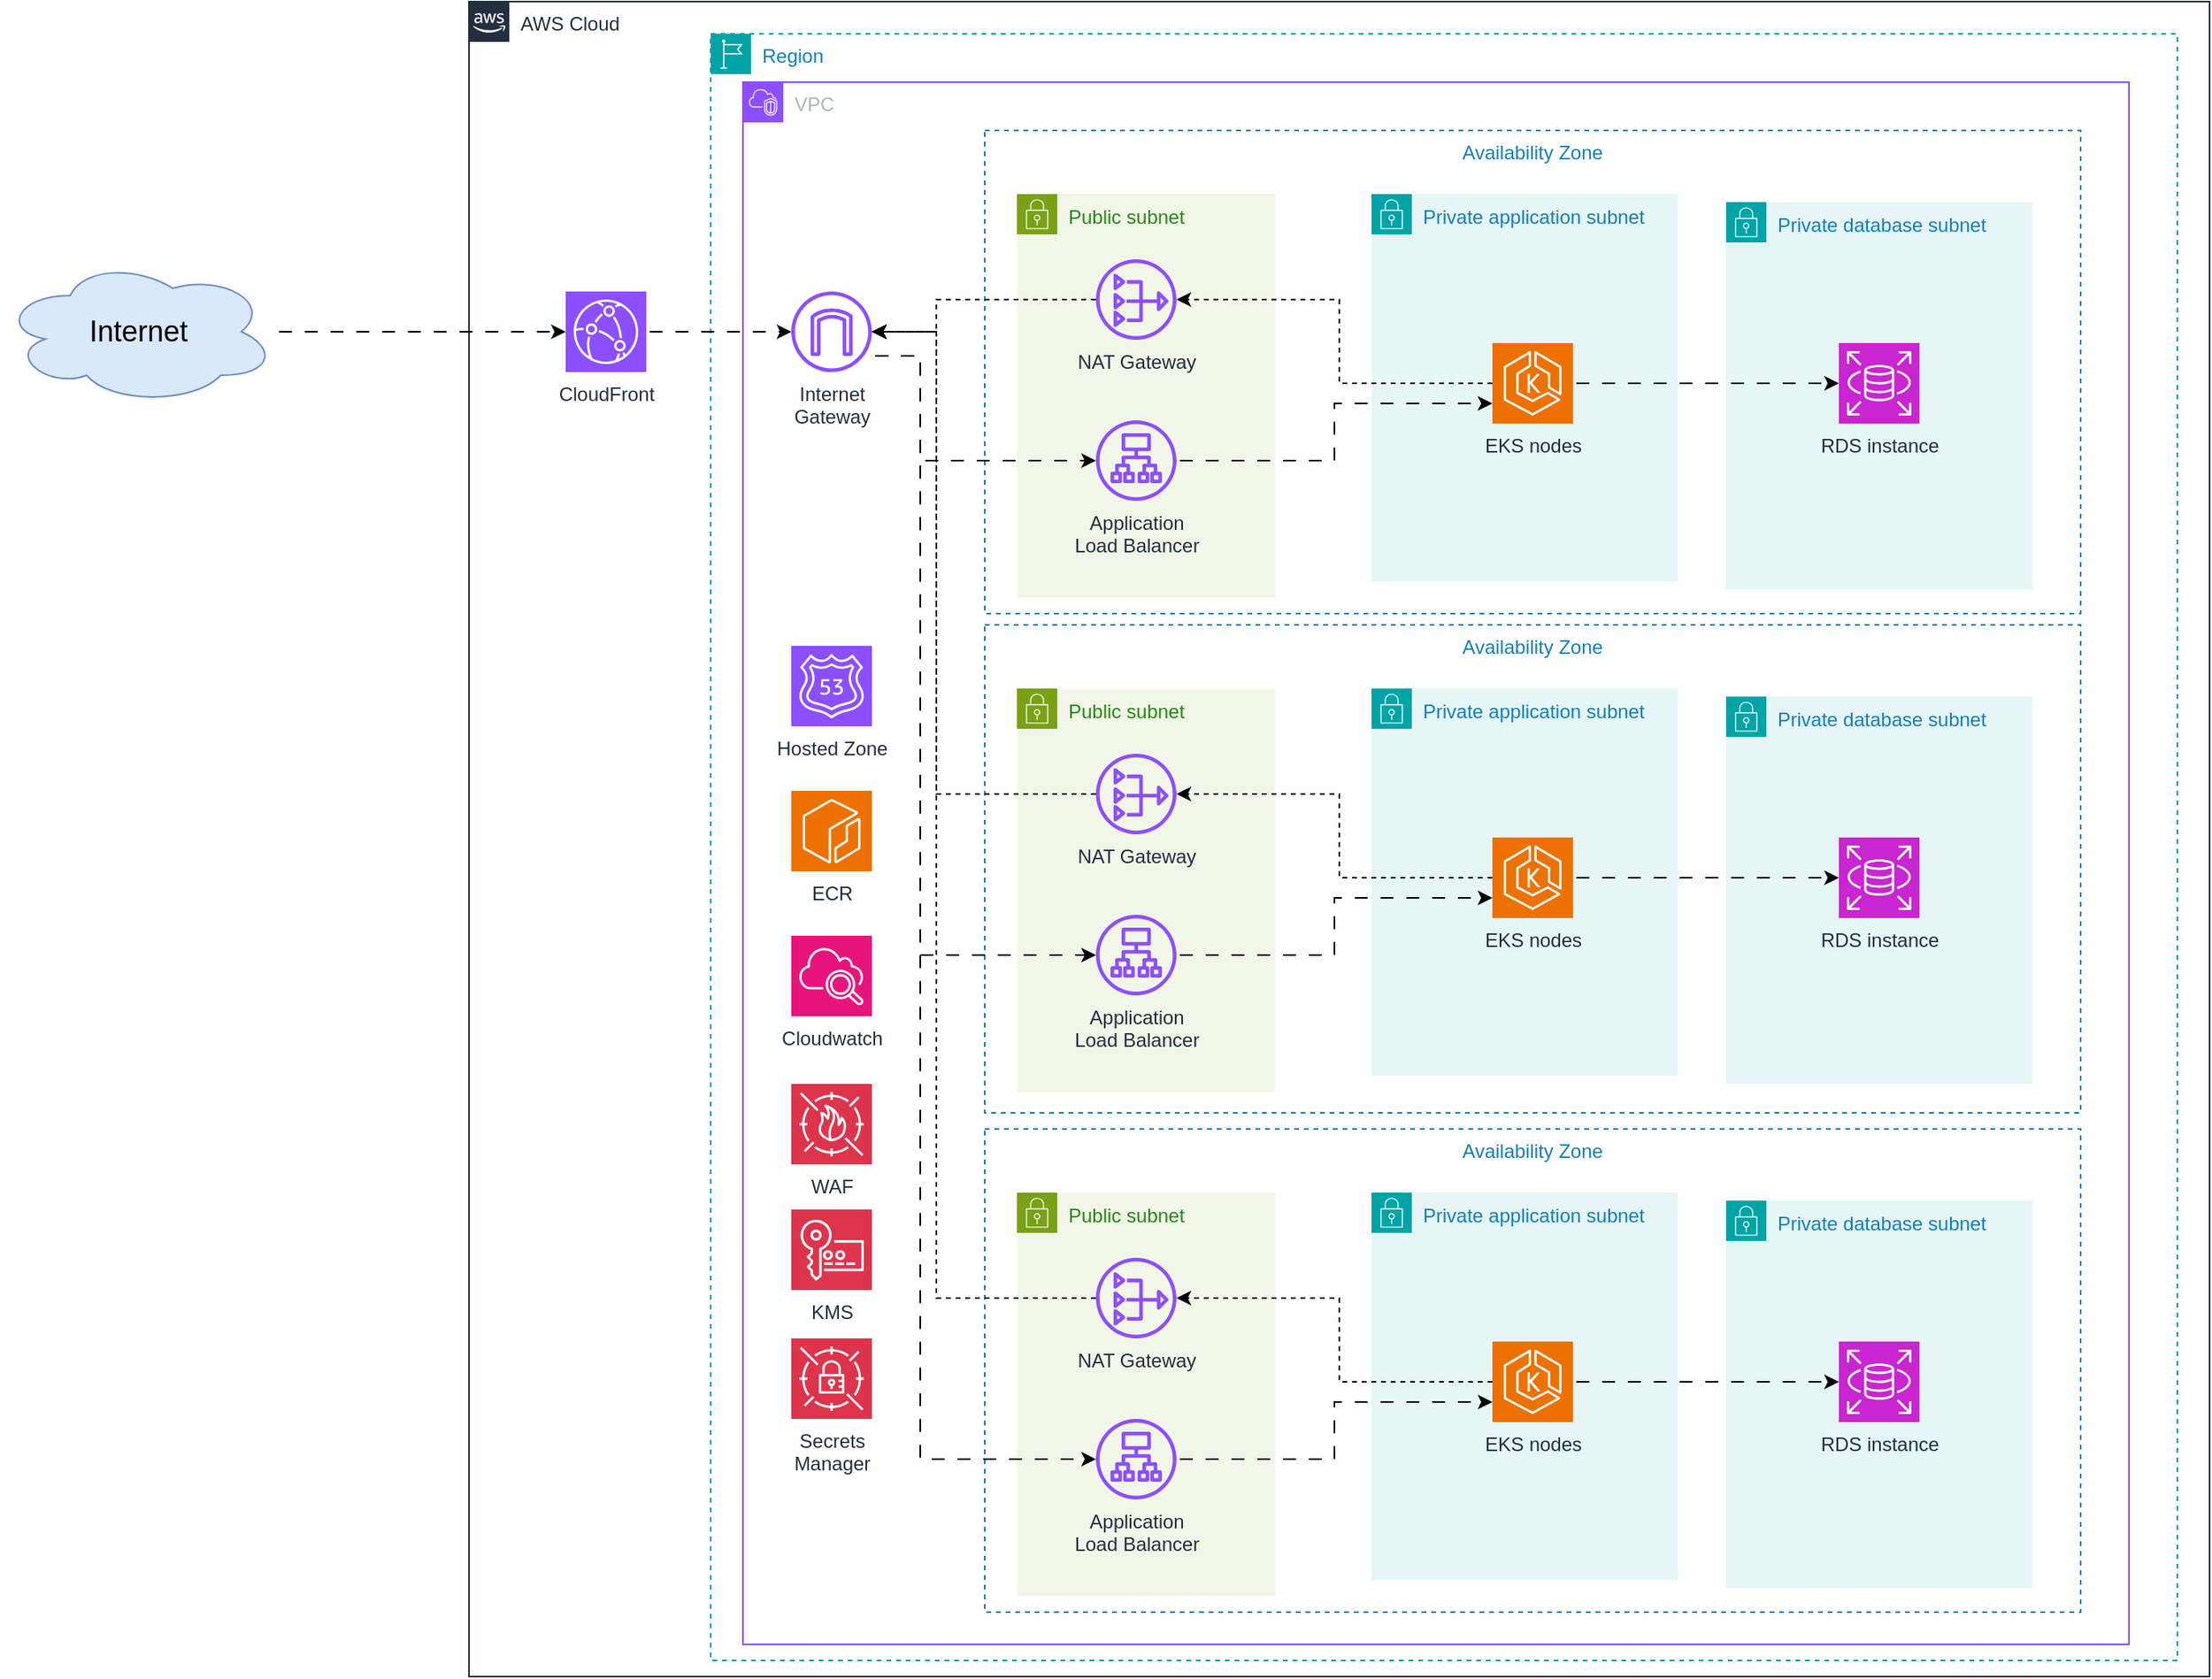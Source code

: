 <mxfile version="28.2.8">
  <diagram name="Página-1" id="AUzd9HYAF78ZB8-kdAsQ">
    <mxGraphModel dx="2037" dy="1206" grid="1" gridSize="10" guides="1" tooltips="1" connect="1" arrows="1" fold="1" page="1" pageScale="1" pageWidth="827" pageHeight="1169" math="0" shadow="0">
      <root>
        <mxCell id="0" />
        <mxCell id="1" parent="0" />
        <mxCell id="GoWQ3y0VbU6WLdOOm67q-1" value="AWS Cloud" style="points=[[0,0],[0.25,0],[0.5,0],[0.75,0],[1,0],[1,0.25],[1,0.5],[1,0.75],[1,1],[0.75,1],[0.5,1],[0.25,1],[0,1],[0,0.75],[0,0.5],[0,0.25]];outlineConnect=0;gradientColor=none;html=1;whiteSpace=wrap;fontSize=12;fontStyle=0;container=1;pointerEvents=0;collapsible=0;recursiveResize=0;shape=mxgraph.aws4.group;grIcon=mxgraph.aws4.group_aws_cloud_alt;strokeColor=#232F3E;fillColor=none;verticalAlign=top;align=left;spacingLeft=30;fontColor=#232F3E;dashed=0;" vertex="1" parent="1">
          <mxGeometry x="530" y="90" width="1080" height="1040" as="geometry" />
        </mxCell>
        <mxCell id="GoWQ3y0VbU6WLdOOm67q-52" value="CloudFront" style="sketch=0;points=[[0,0,0],[0.25,0,0],[0.5,0,0],[0.75,0,0],[1,0,0],[0,1,0],[0.25,1,0],[0.5,1,0],[0.75,1,0],[1,1,0],[0,0.25,0],[0,0.5,0],[0,0.75,0],[1,0.25,0],[1,0.5,0],[1,0.75,0]];outlineConnect=0;fontColor=#232F3E;fillColor=#8C4FFF;strokeColor=#ffffff;dashed=0;verticalLabelPosition=bottom;verticalAlign=top;align=center;html=1;fontSize=12;fontStyle=0;aspect=fixed;shape=mxgraph.aws4.resourceIcon;resIcon=mxgraph.aws4.cloudfront;" vertex="1" parent="GoWQ3y0VbU6WLdOOm67q-1">
          <mxGeometry x="60" y="180" width="50" height="50" as="geometry" />
        </mxCell>
        <mxCell id="GoWQ3y0VbU6WLdOOm67q-2" value="Region" style="points=[[0,0],[0.25,0],[0.5,0],[0.75,0],[1,0],[1,0.25],[1,0.5],[1,0.75],[1,1],[0.75,1],[0.5,1],[0.25,1],[0,1],[0,0.75],[0,0.5],[0,0.25]];outlineConnect=0;gradientColor=none;html=1;whiteSpace=wrap;fontSize=12;fontStyle=0;container=1;pointerEvents=0;collapsible=0;recursiveResize=0;shape=mxgraph.aws4.group;grIcon=mxgraph.aws4.group_region;strokeColor=#00A4A6;fillColor=none;verticalAlign=top;align=left;spacingLeft=30;fontColor=#147EBA;dashed=1;" vertex="1" parent="1">
          <mxGeometry x="680" y="110" width="910" height="1010" as="geometry" />
        </mxCell>
        <mxCell id="GoWQ3y0VbU6WLdOOm67q-7" value="VPC" style="points=[[0,0],[0.25,0],[0.5,0],[0.75,0],[1,0],[1,0.25],[1,0.5],[1,0.75],[1,1],[0.75,1],[0.5,1],[0.25,1],[0,1],[0,0.75],[0,0.5],[0,0.25]];outlineConnect=0;gradientColor=none;html=1;whiteSpace=wrap;fontSize=12;fontStyle=0;container=1;pointerEvents=0;collapsible=0;recursiveResize=0;shape=mxgraph.aws4.group;grIcon=mxgraph.aws4.group_vpc2;strokeColor=#8C4FFF;fillColor=none;verticalAlign=top;align=left;spacingLeft=30;fontColor=#AAB7B8;dashed=0;" vertex="1" parent="1">
          <mxGeometry x="700" y="140" width="860" height="970" as="geometry" />
        </mxCell>
        <mxCell id="GoWQ3y0VbU6WLdOOm67q-4" value="Availability Zone" style="fillColor=none;strokeColor=#147EBA;dashed=1;verticalAlign=top;fontStyle=0;fontColor=#147EBA;whiteSpace=wrap;html=1;" vertex="1" parent="GoWQ3y0VbU6WLdOOm67q-7">
          <mxGeometry x="150" y="30" width="680" height="300" as="geometry" />
        </mxCell>
        <mxCell id="GoWQ3y0VbU6WLdOOm67q-8" value="Public subnet" style="points=[[0,0],[0.25,0],[0.5,0],[0.75,0],[1,0],[1,0.25],[1,0.5],[1,0.75],[1,1],[0.75,1],[0.5,1],[0.25,1],[0,1],[0,0.75],[0,0.5],[0,0.25]];outlineConnect=0;gradientColor=none;html=1;whiteSpace=wrap;fontSize=12;fontStyle=0;container=1;pointerEvents=0;collapsible=0;recursiveResize=0;shape=mxgraph.aws4.group;grIcon=mxgraph.aws4.group_security_group;grStroke=0;strokeColor=#7AA116;fillColor=#F2F6E8;verticalAlign=top;align=left;spacingLeft=30;fontColor=#248814;dashed=0;" vertex="1" parent="GoWQ3y0VbU6WLdOOm67q-7">
          <mxGeometry x="170" y="69.5" width="160" height="250.5" as="geometry" />
        </mxCell>
        <mxCell id="GoWQ3y0VbU6WLdOOm67q-13" value="NAT Gateway" style="sketch=0;outlineConnect=0;fontColor=#232F3E;gradientColor=none;fillColor=#8C4FFF;strokeColor=none;dashed=0;verticalLabelPosition=bottom;verticalAlign=top;align=center;html=1;fontSize=12;fontStyle=0;aspect=fixed;pointerEvents=1;shape=mxgraph.aws4.nat_gateway;" vertex="1" parent="GoWQ3y0VbU6WLdOOm67q-8">
          <mxGeometry x="49" y="40.5" width="50" height="50" as="geometry" />
        </mxCell>
        <mxCell id="GoWQ3y0VbU6WLdOOm67q-9" value="Private application subnet" style="points=[[0,0],[0.25,0],[0.5,0],[0.75,0],[1,0],[1,0.25],[1,0.5],[1,0.75],[1,1],[0.75,1],[0.5,1],[0.25,1],[0,1],[0,0.75],[0,0.5],[0,0.25]];outlineConnect=0;gradientColor=none;html=1;whiteSpace=wrap;fontSize=12;fontStyle=0;container=1;pointerEvents=0;collapsible=0;recursiveResize=0;shape=mxgraph.aws4.group;grIcon=mxgraph.aws4.group_security_group;grStroke=0;strokeColor=#00A4A6;fillColor=#E6F6F7;verticalAlign=top;align=left;spacingLeft=30;fontColor=#147EBA;dashed=0;" vertex="1" parent="GoWQ3y0VbU6WLdOOm67q-7">
          <mxGeometry x="390" y="69.5" width="190" height="240.5" as="geometry" />
        </mxCell>
        <mxCell id="GoWQ3y0VbU6WLdOOm67q-16" value="EKS nodes" style="sketch=0;points=[[0,0,0],[0.25,0,0],[0.5,0,0],[0.75,0,0],[1,0,0],[0,1,0],[0.25,1,0],[0.5,1,0],[0.75,1,0],[1,1,0],[0,0.25,0],[0,0.5,0],[0,0.75,0],[1,0.25,0],[1,0.5,0],[1,0.75,0]];outlineConnect=0;fontColor=#232F3E;fillColor=#ED7100;strokeColor=#ffffff;dashed=0;verticalLabelPosition=bottom;verticalAlign=top;align=center;html=1;fontSize=12;fontStyle=0;aspect=fixed;shape=mxgraph.aws4.resourceIcon;resIcon=mxgraph.aws4.eks;" vertex="1" parent="GoWQ3y0VbU6WLdOOm67q-9">
          <mxGeometry x="75" y="92.5" width="50" height="50" as="geometry" />
        </mxCell>
        <mxCell id="GoWQ3y0VbU6WLdOOm67q-22" style="edgeStyle=orthogonalEdgeStyle;rounded=0;orthogonalLoop=1;jettySize=auto;html=1;flowAnimation=1;" edge="1" parent="GoWQ3y0VbU6WLdOOm67q-7" source="GoWQ3y0VbU6WLdOOm67q-12" target="GoWQ3y0VbU6WLdOOm67q-14">
          <mxGeometry relative="1" as="geometry">
            <Array as="points">
              <mxPoint x="110" y="170" />
              <mxPoint x="110" y="235" />
            </Array>
          </mxGeometry>
        </mxCell>
        <mxCell id="GoWQ3y0VbU6WLdOOm67q-12" value="Internet&lt;div&gt;Gateway&lt;/div&gt;" style="sketch=0;outlineConnect=0;fontColor=#232F3E;gradientColor=none;fillColor=#8C4FFF;strokeColor=none;dashed=0;verticalLabelPosition=bottom;verticalAlign=top;align=center;html=1;fontSize=12;fontStyle=0;aspect=fixed;pointerEvents=1;shape=mxgraph.aws4.internet_gateway;" vertex="1" parent="GoWQ3y0VbU6WLdOOm67q-7">
          <mxGeometry x="30" y="130" width="50" height="50" as="geometry" />
        </mxCell>
        <mxCell id="GoWQ3y0VbU6WLdOOm67q-14" value="Application&lt;div&gt;Load Balancer&lt;/div&gt;" style="sketch=0;outlineConnect=0;fontColor=#232F3E;gradientColor=none;fillColor=#8C4FFF;strokeColor=none;dashed=0;verticalLabelPosition=bottom;verticalAlign=top;align=center;html=1;fontSize=12;fontStyle=0;aspect=fixed;pointerEvents=1;shape=mxgraph.aws4.application_load_balancer;" vertex="1" parent="GoWQ3y0VbU6WLdOOm67q-7">
          <mxGeometry x="219" y="210" width="50" height="50" as="geometry" />
        </mxCell>
        <mxCell id="GoWQ3y0VbU6WLdOOm67q-20" style="edgeStyle=orthogonalEdgeStyle;rounded=0;orthogonalLoop=1;jettySize=auto;html=1;flowAnimation=1;dashed=1;" edge="1" parent="GoWQ3y0VbU6WLdOOm67q-7" source="GoWQ3y0VbU6WLdOOm67q-16" target="GoWQ3y0VbU6WLdOOm67q-13">
          <mxGeometry relative="1" as="geometry">
            <Array as="points">
              <mxPoint x="370" y="187" />
              <mxPoint x="370" y="135" />
            </Array>
          </mxGeometry>
        </mxCell>
        <mxCell id="GoWQ3y0VbU6WLdOOm67q-18" value="Private database subnet" style="points=[[0,0],[0.25,0],[0.5,0],[0.75,0],[1,0],[1,0.25],[1,0.5],[1,0.75],[1,1],[0.75,1],[0.5,1],[0.25,1],[0,1],[0,0.75],[0,0.5],[0,0.25]];outlineConnect=0;gradientColor=none;html=1;whiteSpace=wrap;fontSize=12;fontStyle=0;container=1;pointerEvents=0;collapsible=0;recursiveResize=0;shape=mxgraph.aws4.group;grIcon=mxgraph.aws4.group_security_group;grStroke=0;strokeColor=#00A4A6;fillColor=#E6F6F7;verticalAlign=top;align=left;spacingLeft=30;fontColor=#147EBA;dashed=0;" vertex="1" parent="GoWQ3y0VbU6WLdOOm67q-7">
          <mxGeometry x="610" y="74.5" width="190" height="240.5" as="geometry" />
        </mxCell>
        <mxCell id="GoWQ3y0VbU6WLdOOm67q-15" value="RDS instance" style="sketch=0;points=[[0,0,0],[0.25,0,0],[0.5,0,0],[0.75,0,0],[1,0,0],[0,1,0],[0.25,1,0],[0.5,1,0],[0.75,1,0],[1,1,0],[0,0.25,0],[0,0.5,0],[0,0.75,0],[1,0.25,0],[1,0.5,0],[1,0.75,0]];outlineConnect=0;fontColor=#232F3E;fillColor=#C925D1;strokeColor=#ffffff;dashed=0;verticalLabelPosition=bottom;verticalAlign=top;align=center;html=1;fontSize=12;fontStyle=0;aspect=fixed;shape=mxgraph.aws4.resourceIcon;resIcon=mxgraph.aws4.rds;" vertex="1" parent="GoWQ3y0VbU6WLdOOm67q-18">
          <mxGeometry x="70" y="87.5" width="50" height="50" as="geometry" />
        </mxCell>
        <mxCell id="GoWQ3y0VbU6WLdOOm67q-19" style="edgeStyle=orthogonalEdgeStyle;rounded=0;orthogonalLoop=1;jettySize=auto;html=1;flowAnimation=1;dashed=1;" edge="1" parent="GoWQ3y0VbU6WLdOOm67q-7" source="GoWQ3y0VbU6WLdOOm67q-13" target="GoWQ3y0VbU6WLdOOm67q-12">
          <mxGeometry relative="1" as="geometry">
            <Array as="points">
              <mxPoint x="120" y="135" />
              <mxPoint x="120" y="155" />
            </Array>
          </mxGeometry>
        </mxCell>
        <mxCell id="GoWQ3y0VbU6WLdOOm67q-21" style="edgeStyle=orthogonalEdgeStyle;rounded=0;orthogonalLoop=1;jettySize=auto;html=1;entryX=0;entryY=0.5;entryDx=0;entryDy=0;entryPerimeter=0;flowAnimation=1;" edge="1" parent="GoWQ3y0VbU6WLdOOm67q-7" source="GoWQ3y0VbU6WLdOOm67q-16" target="GoWQ3y0VbU6WLdOOm67q-15">
          <mxGeometry relative="1" as="geometry" />
        </mxCell>
        <mxCell id="GoWQ3y0VbU6WLdOOm67q-23" style="edgeStyle=orthogonalEdgeStyle;rounded=0;orthogonalLoop=1;jettySize=auto;html=1;entryX=0;entryY=0.75;entryDx=0;entryDy=0;entryPerimeter=0;flowAnimation=1;" edge="1" parent="GoWQ3y0VbU6WLdOOm67q-7" source="GoWQ3y0VbU6WLdOOm67q-14" target="GoWQ3y0VbU6WLdOOm67q-16">
          <mxGeometry relative="1" as="geometry" />
        </mxCell>
        <mxCell id="GoWQ3y0VbU6WLdOOm67q-24" value="Availability Zone" style="fillColor=none;strokeColor=#147EBA;dashed=1;verticalAlign=top;fontStyle=0;fontColor=#147EBA;whiteSpace=wrap;html=1;" vertex="1" parent="GoWQ3y0VbU6WLdOOm67q-7">
          <mxGeometry x="150" y="337" width="680" height="303" as="geometry" />
        </mxCell>
        <mxCell id="GoWQ3y0VbU6WLdOOm67q-25" value="Public subnet" style="points=[[0,0],[0.25,0],[0.5,0],[0.75,0],[1,0],[1,0.25],[1,0.5],[1,0.75],[1,1],[0.75,1],[0.5,1],[0.25,1],[0,1],[0,0.75],[0,0.5],[0,0.25]];outlineConnect=0;gradientColor=none;html=1;whiteSpace=wrap;fontSize=12;fontStyle=0;container=1;pointerEvents=0;collapsible=0;recursiveResize=0;shape=mxgraph.aws4.group;grIcon=mxgraph.aws4.group_security_group;grStroke=0;strokeColor=#7AA116;fillColor=#F2F6E8;verticalAlign=top;align=left;spacingLeft=30;fontColor=#248814;dashed=0;" vertex="1" parent="GoWQ3y0VbU6WLdOOm67q-7">
          <mxGeometry x="170" y="376.5" width="160" height="250.5" as="geometry" />
        </mxCell>
        <mxCell id="GoWQ3y0VbU6WLdOOm67q-26" value="NAT Gateway" style="sketch=0;outlineConnect=0;fontColor=#232F3E;gradientColor=none;fillColor=#8C4FFF;strokeColor=none;dashed=0;verticalLabelPosition=bottom;verticalAlign=top;align=center;html=1;fontSize=12;fontStyle=0;aspect=fixed;pointerEvents=1;shape=mxgraph.aws4.nat_gateway;" vertex="1" parent="GoWQ3y0VbU6WLdOOm67q-25">
          <mxGeometry x="49" y="40.5" width="50" height="50" as="geometry" />
        </mxCell>
        <mxCell id="GoWQ3y0VbU6WLdOOm67q-27" value="Private application subnet" style="points=[[0,0],[0.25,0],[0.5,0],[0.75,0],[1,0],[1,0.25],[1,0.5],[1,0.75],[1,1],[0.75,1],[0.5,1],[0.25,1],[0,1],[0,0.75],[0,0.5],[0,0.25]];outlineConnect=0;gradientColor=none;html=1;whiteSpace=wrap;fontSize=12;fontStyle=0;container=1;pointerEvents=0;collapsible=0;recursiveResize=0;shape=mxgraph.aws4.group;grIcon=mxgraph.aws4.group_security_group;grStroke=0;strokeColor=#00A4A6;fillColor=#E6F6F7;verticalAlign=top;align=left;spacingLeft=30;fontColor=#147EBA;dashed=0;" vertex="1" parent="GoWQ3y0VbU6WLdOOm67q-7">
          <mxGeometry x="390" y="376.5" width="190" height="240.5" as="geometry" />
        </mxCell>
        <mxCell id="GoWQ3y0VbU6WLdOOm67q-28" value="EKS nodes" style="sketch=0;points=[[0,0,0],[0.25,0,0],[0.5,0,0],[0.75,0,0],[1,0,0],[0,1,0],[0.25,1,0],[0.5,1,0],[0.75,1,0],[1,1,0],[0,0.25,0],[0,0.5,0],[0,0.75,0],[1,0.25,0],[1,0.5,0],[1,0.75,0]];outlineConnect=0;fontColor=#232F3E;fillColor=#ED7100;strokeColor=#ffffff;dashed=0;verticalLabelPosition=bottom;verticalAlign=top;align=center;html=1;fontSize=12;fontStyle=0;aspect=fixed;shape=mxgraph.aws4.resourceIcon;resIcon=mxgraph.aws4.eks;" vertex="1" parent="GoWQ3y0VbU6WLdOOm67q-27">
          <mxGeometry x="75" y="92.5" width="50" height="50" as="geometry" />
        </mxCell>
        <mxCell id="GoWQ3y0VbU6WLdOOm67q-29" value="Application&lt;div&gt;Load Balancer&lt;/div&gt;" style="sketch=0;outlineConnect=0;fontColor=#232F3E;gradientColor=none;fillColor=#8C4FFF;strokeColor=none;dashed=0;verticalLabelPosition=bottom;verticalAlign=top;align=center;html=1;fontSize=12;fontStyle=0;aspect=fixed;pointerEvents=1;shape=mxgraph.aws4.application_load_balancer;" vertex="1" parent="GoWQ3y0VbU6WLdOOm67q-7">
          <mxGeometry x="219" y="517" width="50" height="50" as="geometry" />
        </mxCell>
        <mxCell id="GoWQ3y0VbU6WLdOOm67q-30" style="edgeStyle=orthogonalEdgeStyle;rounded=0;orthogonalLoop=1;jettySize=auto;html=1;flowAnimation=1;dashed=1;" edge="1" parent="GoWQ3y0VbU6WLdOOm67q-7" source="GoWQ3y0VbU6WLdOOm67q-28" target="GoWQ3y0VbU6WLdOOm67q-26">
          <mxGeometry relative="1" as="geometry">
            <Array as="points">
              <mxPoint x="370" y="494" />
              <mxPoint x="370" y="442" />
            </Array>
          </mxGeometry>
        </mxCell>
        <mxCell id="GoWQ3y0VbU6WLdOOm67q-31" value="Private database subnet" style="points=[[0,0],[0.25,0],[0.5,0],[0.75,0],[1,0],[1,0.25],[1,0.5],[1,0.75],[1,1],[0.75,1],[0.5,1],[0.25,1],[0,1],[0,0.75],[0,0.5],[0,0.25]];outlineConnect=0;gradientColor=none;html=1;whiteSpace=wrap;fontSize=12;fontStyle=0;container=1;pointerEvents=0;collapsible=0;recursiveResize=0;shape=mxgraph.aws4.group;grIcon=mxgraph.aws4.group_security_group;grStroke=0;strokeColor=#00A4A6;fillColor=#E6F6F7;verticalAlign=top;align=left;spacingLeft=30;fontColor=#147EBA;dashed=0;" vertex="1" parent="GoWQ3y0VbU6WLdOOm67q-7">
          <mxGeometry x="610" y="381.5" width="190" height="240.5" as="geometry" />
        </mxCell>
        <mxCell id="GoWQ3y0VbU6WLdOOm67q-32" value="RDS instance" style="sketch=0;points=[[0,0,0],[0.25,0,0],[0.5,0,0],[0.75,0,0],[1,0,0],[0,1,0],[0.25,1,0],[0.5,1,0],[0.75,1,0],[1,1,0],[0,0.25,0],[0,0.5,0],[0,0.75,0],[1,0.25,0],[1,0.5,0],[1,0.75,0]];outlineConnect=0;fontColor=#232F3E;fillColor=#C925D1;strokeColor=#ffffff;dashed=0;verticalLabelPosition=bottom;verticalAlign=top;align=center;html=1;fontSize=12;fontStyle=0;aspect=fixed;shape=mxgraph.aws4.resourceIcon;resIcon=mxgraph.aws4.rds;" vertex="1" parent="GoWQ3y0VbU6WLdOOm67q-31">
          <mxGeometry x="70" y="87.5" width="50" height="50" as="geometry" />
        </mxCell>
        <mxCell id="GoWQ3y0VbU6WLdOOm67q-33" style="edgeStyle=orthogonalEdgeStyle;rounded=0;orthogonalLoop=1;jettySize=auto;html=1;entryX=0;entryY=0.5;entryDx=0;entryDy=0;entryPerimeter=0;flowAnimation=1;" edge="1" parent="GoWQ3y0VbU6WLdOOm67q-7" source="GoWQ3y0VbU6WLdOOm67q-28" target="GoWQ3y0VbU6WLdOOm67q-32">
          <mxGeometry relative="1" as="geometry" />
        </mxCell>
        <mxCell id="GoWQ3y0VbU6WLdOOm67q-34" style="edgeStyle=orthogonalEdgeStyle;rounded=0;orthogonalLoop=1;jettySize=auto;html=1;entryX=0;entryY=0.75;entryDx=0;entryDy=0;entryPerimeter=0;flowAnimation=1;" edge="1" parent="GoWQ3y0VbU6WLdOOm67q-7" source="GoWQ3y0VbU6WLdOOm67q-29" target="GoWQ3y0VbU6WLdOOm67q-28">
          <mxGeometry relative="1" as="geometry" />
        </mxCell>
        <mxCell id="GoWQ3y0VbU6WLdOOm67q-17" value="ECR" style="sketch=0;points=[[0,0,0],[0.25,0,0],[0.5,0,0],[0.75,0,0],[1,0,0],[0,1,0],[0.25,1,0],[0.5,1,0],[0.75,1,0],[1,1,0],[0,0.25,0],[0,0.5,0],[0,0.75,0],[1,0.25,0],[1,0.5,0],[1,0.75,0]];outlineConnect=0;fontColor=#232F3E;fillColor=#ED7100;strokeColor=#ffffff;dashed=0;verticalLabelPosition=bottom;verticalAlign=top;align=center;html=1;fontSize=12;fontStyle=0;aspect=fixed;shape=mxgraph.aws4.resourceIcon;resIcon=mxgraph.aws4.ecr;" vertex="1" parent="GoWQ3y0VbU6WLdOOm67q-7">
          <mxGeometry x="30" y="440" width="50" height="50" as="geometry" />
        </mxCell>
        <mxCell id="GoWQ3y0VbU6WLdOOm67q-11" value="Hosted Zone" style="sketch=0;points=[[0,0,0],[0.25,0,0],[0.5,0,0],[0.75,0,0],[1,0,0],[0,1,0],[0.25,1,0],[0.5,1,0],[0.75,1,0],[1,1,0],[0,0.25,0],[0,0.5,0],[0,0.75,0],[1,0.25,0],[1,0.5,0],[1,0.75,0]];outlineConnect=0;fontColor=#232F3E;fillColor=#8C4FFF;strokeColor=#ffffff;dashed=0;verticalLabelPosition=bottom;verticalAlign=top;align=center;html=1;fontSize=12;fontStyle=0;aspect=fixed;shape=mxgraph.aws4.resourceIcon;resIcon=mxgraph.aws4.route_53;" vertex="1" parent="GoWQ3y0VbU6WLdOOm67q-7">
          <mxGeometry x="30" y="350" width="50" height="50" as="geometry" />
        </mxCell>
        <mxCell id="GoWQ3y0VbU6WLdOOm67q-35" value="Availability Zone" style="fillColor=none;strokeColor=#147EBA;dashed=1;verticalAlign=top;fontStyle=0;fontColor=#147EBA;whiteSpace=wrap;html=1;" vertex="1" parent="GoWQ3y0VbU6WLdOOm67q-7">
          <mxGeometry x="150" y="650" width="680" height="300" as="geometry" />
        </mxCell>
        <mxCell id="GoWQ3y0VbU6WLdOOm67q-36" value="Public subnet" style="points=[[0,0],[0.25,0],[0.5,0],[0.75,0],[1,0],[1,0.25],[1,0.5],[1,0.75],[1,1],[0.75,1],[0.5,1],[0.25,1],[0,1],[0,0.75],[0,0.5],[0,0.25]];outlineConnect=0;gradientColor=none;html=1;whiteSpace=wrap;fontSize=12;fontStyle=0;container=1;pointerEvents=0;collapsible=0;recursiveResize=0;shape=mxgraph.aws4.group;grIcon=mxgraph.aws4.group_security_group;grStroke=0;strokeColor=#7AA116;fillColor=#F2F6E8;verticalAlign=top;align=left;spacingLeft=30;fontColor=#248814;dashed=0;" vertex="1" parent="GoWQ3y0VbU6WLdOOm67q-7">
          <mxGeometry x="170" y="689.5" width="160" height="250.5" as="geometry" />
        </mxCell>
        <mxCell id="GoWQ3y0VbU6WLdOOm67q-37" value="NAT Gateway" style="sketch=0;outlineConnect=0;fontColor=#232F3E;gradientColor=none;fillColor=#8C4FFF;strokeColor=none;dashed=0;verticalLabelPosition=bottom;verticalAlign=top;align=center;html=1;fontSize=12;fontStyle=0;aspect=fixed;pointerEvents=1;shape=mxgraph.aws4.nat_gateway;" vertex="1" parent="GoWQ3y0VbU6WLdOOm67q-36">
          <mxGeometry x="49" y="40.5" width="50" height="50" as="geometry" />
        </mxCell>
        <mxCell id="GoWQ3y0VbU6WLdOOm67q-38" value="Private application subnet" style="points=[[0,0],[0.25,0],[0.5,0],[0.75,0],[1,0],[1,0.25],[1,0.5],[1,0.75],[1,1],[0.75,1],[0.5,1],[0.25,1],[0,1],[0,0.75],[0,0.5],[0,0.25]];outlineConnect=0;gradientColor=none;html=1;whiteSpace=wrap;fontSize=12;fontStyle=0;container=1;pointerEvents=0;collapsible=0;recursiveResize=0;shape=mxgraph.aws4.group;grIcon=mxgraph.aws4.group_security_group;grStroke=0;strokeColor=#00A4A6;fillColor=#E6F6F7;verticalAlign=top;align=left;spacingLeft=30;fontColor=#147EBA;dashed=0;" vertex="1" parent="GoWQ3y0VbU6WLdOOm67q-7">
          <mxGeometry x="390" y="689.5" width="190" height="240.5" as="geometry" />
        </mxCell>
        <mxCell id="GoWQ3y0VbU6WLdOOm67q-39" value="EKS nodes" style="sketch=0;points=[[0,0,0],[0.25,0,0],[0.5,0,0],[0.75,0,0],[1,0,0],[0,1,0],[0.25,1,0],[0.5,1,0],[0.75,1,0],[1,1,0],[0,0.25,0],[0,0.5,0],[0,0.75,0],[1,0.25,0],[1,0.5,0],[1,0.75,0]];outlineConnect=0;fontColor=#232F3E;fillColor=#ED7100;strokeColor=#ffffff;dashed=0;verticalLabelPosition=bottom;verticalAlign=top;align=center;html=1;fontSize=12;fontStyle=0;aspect=fixed;shape=mxgraph.aws4.resourceIcon;resIcon=mxgraph.aws4.eks;" vertex="1" parent="GoWQ3y0VbU6WLdOOm67q-38">
          <mxGeometry x="75" y="92.5" width="50" height="50" as="geometry" />
        </mxCell>
        <mxCell id="GoWQ3y0VbU6WLdOOm67q-40" value="Application&lt;div&gt;Load Balancer&lt;/div&gt;" style="sketch=0;outlineConnect=0;fontColor=#232F3E;gradientColor=none;fillColor=#8C4FFF;strokeColor=none;dashed=0;verticalLabelPosition=bottom;verticalAlign=top;align=center;html=1;fontSize=12;fontStyle=0;aspect=fixed;pointerEvents=1;shape=mxgraph.aws4.application_load_balancer;" vertex="1" parent="GoWQ3y0VbU6WLdOOm67q-7">
          <mxGeometry x="219" y="830" width="50" height="50" as="geometry" />
        </mxCell>
        <mxCell id="GoWQ3y0VbU6WLdOOm67q-41" style="edgeStyle=orthogonalEdgeStyle;rounded=0;orthogonalLoop=1;jettySize=auto;html=1;flowAnimation=1;dashed=1;" edge="1" parent="GoWQ3y0VbU6WLdOOm67q-7" source="GoWQ3y0VbU6WLdOOm67q-39" target="GoWQ3y0VbU6WLdOOm67q-37">
          <mxGeometry relative="1" as="geometry">
            <Array as="points">
              <mxPoint x="370" y="807" />
              <mxPoint x="370" y="755" />
            </Array>
          </mxGeometry>
        </mxCell>
        <mxCell id="GoWQ3y0VbU6WLdOOm67q-42" value="Private database subnet" style="points=[[0,0],[0.25,0],[0.5,0],[0.75,0],[1,0],[1,0.25],[1,0.5],[1,0.75],[1,1],[0.75,1],[0.5,1],[0.25,1],[0,1],[0,0.75],[0,0.5],[0,0.25]];outlineConnect=0;gradientColor=none;html=1;whiteSpace=wrap;fontSize=12;fontStyle=0;container=1;pointerEvents=0;collapsible=0;recursiveResize=0;shape=mxgraph.aws4.group;grIcon=mxgraph.aws4.group_security_group;grStroke=0;strokeColor=#00A4A6;fillColor=#E6F6F7;verticalAlign=top;align=left;spacingLeft=30;fontColor=#147EBA;dashed=0;" vertex="1" parent="GoWQ3y0VbU6WLdOOm67q-7">
          <mxGeometry x="610" y="694.5" width="190" height="240.5" as="geometry" />
        </mxCell>
        <mxCell id="GoWQ3y0VbU6WLdOOm67q-43" value="RDS instance" style="sketch=0;points=[[0,0,0],[0.25,0,0],[0.5,0,0],[0.75,0,0],[1,0,0],[0,1,0],[0.25,1,0],[0.5,1,0],[0.75,1,0],[1,1,0],[0,0.25,0],[0,0.5,0],[0,0.75,0],[1,0.25,0],[1,0.5,0],[1,0.75,0]];outlineConnect=0;fontColor=#232F3E;fillColor=#C925D1;strokeColor=#ffffff;dashed=0;verticalLabelPosition=bottom;verticalAlign=top;align=center;html=1;fontSize=12;fontStyle=0;aspect=fixed;shape=mxgraph.aws4.resourceIcon;resIcon=mxgraph.aws4.rds;" vertex="1" parent="GoWQ3y0VbU6WLdOOm67q-42">
          <mxGeometry x="70" y="87.5" width="50" height="50" as="geometry" />
        </mxCell>
        <mxCell id="GoWQ3y0VbU6WLdOOm67q-44" style="edgeStyle=orthogonalEdgeStyle;rounded=0;orthogonalLoop=1;jettySize=auto;html=1;entryX=0;entryY=0.5;entryDx=0;entryDy=0;entryPerimeter=0;flowAnimation=1;" edge="1" parent="GoWQ3y0VbU6WLdOOm67q-7" source="GoWQ3y0VbU6WLdOOm67q-39" target="GoWQ3y0VbU6WLdOOm67q-43">
          <mxGeometry relative="1" as="geometry" />
        </mxCell>
        <mxCell id="GoWQ3y0VbU6WLdOOm67q-45" style="edgeStyle=orthogonalEdgeStyle;rounded=0;orthogonalLoop=1;jettySize=auto;html=1;entryX=0;entryY=0.75;entryDx=0;entryDy=0;entryPerimeter=0;flowAnimation=1;" edge="1" parent="GoWQ3y0VbU6WLdOOm67q-7" source="GoWQ3y0VbU6WLdOOm67q-40" target="GoWQ3y0VbU6WLdOOm67q-39">
          <mxGeometry relative="1" as="geometry" />
        </mxCell>
        <mxCell id="GoWQ3y0VbU6WLdOOm67q-46" style="edgeStyle=orthogonalEdgeStyle;rounded=0;orthogonalLoop=1;jettySize=auto;html=1;flowAnimation=1;" edge="1" parent="GoWQ3y0VbU6WLdOOm67q-7" source="GoWQ3y0VbU6WLdOOm67q-12" target="GoWQ3y0VbU6WLdOOm67q-29">
          <mxGeometry relative="1" as="geometry">
            <mxPoint x="110" y="190" as="sourcePoint" />
            <mxPoint x="249" y="255" as="targetPoint" />
            <Array as="points">
              <mxPoint x="110" y="170" />
              <mxPoint x="110" y="542" />
            </Array>
          </mxGeometry>
        </mxCell>
        <mxCell id="GoWQ3y0VbU6WLdOOm67q-47" style="edgeStyle=orthogonalEdgeStyle;rounded=0;orthogonalLoop=1;jettySize=auto;html=1;flowAnimation=1;dashed=1;" edge="1" parent="GoWQ3y0VbU6WLdOOm67q-7" source="GoWQ3y0VbU6WLdOOm67q-26" target="GoWQ3y0VbU6WLdOOm67q-12">
          <mxGeometry relative="1" as="geometry">
            <Array as="points">
              <mxPoint x="120" y="442" />
              <mxPoint x="120" y="155" />
            </Array>
          </mxGeometry>
        </mxCell>
        <mxCell id="GoWQ3y0VbU6WLdOOm67q-48" style="edgeStyle=orthogonalEdgeStyle;rounded=0;orthogonalLoop=1;jettySize=auto;html=1;flowAnimation=1;" edge="1" parent="GoWQ3y0VbU6WLdOOm67q-7" source="GoWQ3y0VbU6WLdOOm67q-12" target="GoWQ3y0VbU6WLdOOm67q-40">
          <mxGeometry relative="1" as="geometry">
            <Array as="points">
              <mxPoint x="110" y="170" />
              <mxPoint x="110" y="855" />
            </Array>
          </mxGeometry>
        </mxCell>
        <mxCell id="GoWQ3y0VbU6WLdOOm67q-49" style="edgeStyle=orthogonalEdgeStyle;rounded=0;orthogonalLoop=1;jettySize=auto;html=1;dashed=1;flowAnimation=1;" edge="1" parent="GoWQ3y0VbU6WLdOOm67q-7" source="GoWQ3y0VbU6WLdOOm67q-37" target="GoWQ3y0VbU6WLdOOm67q-12">
          <mxGeometry relative="1" as="geometry">
            <Array as="points">
              <mxPoint x="120" y="755" />
              <mxPoint x="120" y="155" />
            </Array>
          </mxGeometry>
        </mxCell>
        <mxCell id="GoWQ3y0VbU6WLdOOm67q-50" value="Cloudwatch" style="sketch=0;points=[[0,0,0],[0.25,0,0],[0.5,0,0],[0.75,0,0],[1,0,0],[0,1,0],[0.25,1,0],[0.5,1,0],[0.75,1,0],[1,1,0],[0,0.25,0],[0,0.5,0],[0,0.75,0],[1,0.25,0],[1,0.5,0],[1,0.75,0]];points=[[0,0,0],[0.25,0,0],[0.5,0,0],[0.75,0,0],[1,0,0],[0,1,0],[0.25,1,0],[0.5,1,0],[0.75,1,0],[1,1,0],[0,0.25,0],[0,0.5,0],[0,0.75,0],[1,0.25,0],[1,0.5,0],[1,0.75,0]];outlineConnect=0;fontColor=#232F3E;fillColor=#E7157B;strokeColor=#ffffff;dashed=0;verticalLabelPosition=bottom;verticalAlign=top;align=center;html=1;fontSize=12;fontStyle=0;aspect=fixed;shape=mxgraph.aws4.resourceIcon;resIcon=mxgraph.aws4.cloudwatch_2;" vertex="1" parent="GoWQ3y0VbU6WLdOOm67q-7">
          <mxGeometry x="30" y="530" width="50" height="50" as="geometry" />
        </mxCell>
        <mxCell id="GoWQ3y0VbU6WLdOOm67q-51" value="WAF" style="sketch=0;points=[[0,0,0],[0.25,0,0],[0.5,0,0],[0.75,0,0],[1,0,0],[0,1,0],[0.25,1,0],[0.5,1,0],[0.75,1,0],[1,1,0],[0,0.25,0],[0,0.5,0],[0,0.75,0],[1,0.25,0],[1,0.5,0],[1,0.75,0]];outlineConnect=0;fontColor=#232F3E;fillColor=#DD344C;strokeColor=#ffffff;dashed=0;verticalLabelPosition=bottom;verticalAlign=top;align=center;html=1;fontSize=12;fontStyle=0;aspect=fixed;shape=mxgraph.aws4.resourceIcon;resIcon=mxgraph.aws4.waf;" vertex="1" parent="GoWQ3y0VbU6WLdOOm67q-7">
          <mxGeometry x="30" y="622" width="50" height="50" as="geometry" />
        </mxCell>
        <mxCell id="GoWQ3y0VbU6WLdOOm67q-53" value="KMS" style="sketch=0;points=[[0,0,0],[0.25,0,0],[0.5,0,0],[0.75,0,0],[1,0,0],[0,1,0],[0.25,1,0],[0.5,1,0],[0.75,1,0],[1,1,0],[0,0.25,0],[0,0.5,0],[0,0.75,0],[1,0.25,0],[1,0.5,0],[1,0.75,0]];outlineConnect=0;fontColor=#232F3E;fillColor=#DD344C;strokeColor=#ffffff;dashed=0;verticalLabelPosition=bottom;verticalAlign=top;align=center;html=1;fontSize=12;fontStyle=0;aspect=fixed;shape=mxgraph.aws4.resourceIcon;resIcon=mxgraph.aws4.key_management_service;" vertex="1" parent="GoWQ3y0VbU6WLdOOm67q-7">
          <mxGeometry x="30" y="700" width="50" height="50" as="geometry" />
        </mxCell>
        <mxCell id="GoWQ3y0VbU6WLdOOm67q-54" value="Secrets&lt;div&gt;Manager&lt;/div&gt;" style="sketch=0;points=[[0,0,0],[0.25,0,0],[0.5,0,0],[0.75,0,0],[1,0,0],[0,1,0],[0.25,1,0],[0.5,1,0],[0.75,1,0],[1,1,0],[0,0.25,0],[0,0.5,0],[0,0.75,0],[1,0.25,0],[1,0.5,0],[1,0.75,0]];outlineConnect=0;fontColor=#232F3E;fillColor=#DD344C;strokeColor=#ffffff;dashed=0;verticalLabelPosition=bottom;verticalAlign=top;align=center;html=1;fontSize=12;fontStyle=0;aspect=fixed;shape=mxgraph.aws4.resourceIcon;resIcon=mxgraph.aws4.secrets_manager;" vertex="1" parent="GoWQ3y0VbU6WLdOOm67q-7">
          <mxGeometry x="30" y="780" width="50" height="50" as="geometry" />
        </mxCell>
        <mxCell id="GoWQ3y0VbU6WLdOOm67q-55" style="edgeStyle=orthogonalEdgeStyle;rounded=0;orthogonalLoop=1;jettySize=auto;html=1;flowAnimation=1;" edge="1" parent="1" source="GoWQ3y0VbU6WLdOOm67q-52" target="GoWQ3y0VbU6WLdOOm67q-12">
          <mxGeometry relative="1" as="geometry" />
        </mxCell>
        <mxCell id="GoWQ3y0VbU6WLdOOm67q-57" style="edgeStyle=orthogonalEdgeStyle;rounded=0;orthogonalLoop=1;jettySize=auto;html=1;flowAnimation=1;" edge="1" parent="1" source="GoWQ3y0VbU6WLdOOm67q-56" target="GoWQ3y0VbU6WLdOOm67q-52">
          <mxGeometry relative="1" as="geometry" />
        </mxCell>
        <mxCell id="GoWQ3y0VbU6WLdOOm67q-56" value="Internet" style="ellipse;shape=cloud;whiteSpace=wrap;html=1;fillColor=#dae8fc;strokeColor=#6c8ebf;fontSize=18;" vertex="1" parent="1">
          <mxGeometry x="240" y="250" width="170" height="90" as="geometry" />
        </mxCell>
      </root>
    </mxGraphModel>
  </diagram>
</mxfile>
